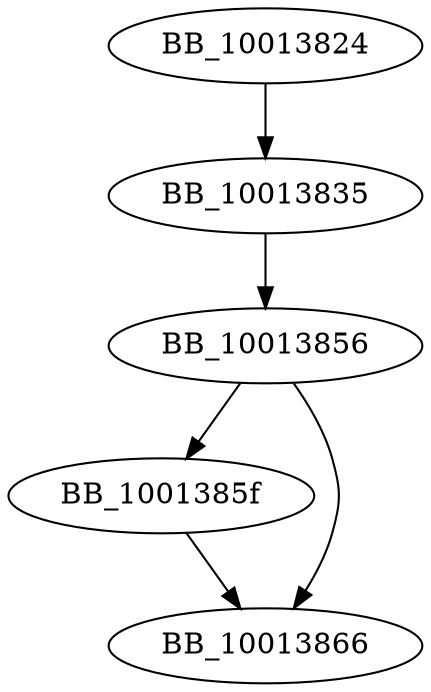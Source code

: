 DiGraph ___crtLCMapStringA{
BB_10013824->BB_10013835
BB_10013835->BB_10013856
BB_10013856->BB_1001385f
BB_10013856->BB_10013866
BB_1001385f->BB_10013866
}
